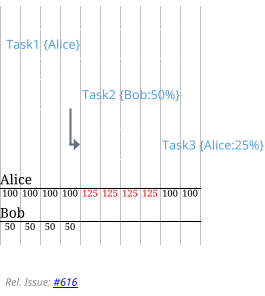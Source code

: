 ' Do not edit
' Theme Gallery
' autogenerated by script
'
@startgantt
!$PUML_OUTLINE = "true"
!$PUML_MODE = "dark"
!theme cloudscape-design
[Task1] on {Alice} lasts 10 days
[Task2] on {Bob:50%} lasts 2 days
then [Task3] on {Alice:25%} lasts 1 days
left footer \n<i>Rel. Issue: [[https://github.com/plantuml/plantuml/issues/616 #616]]
@endgantt
